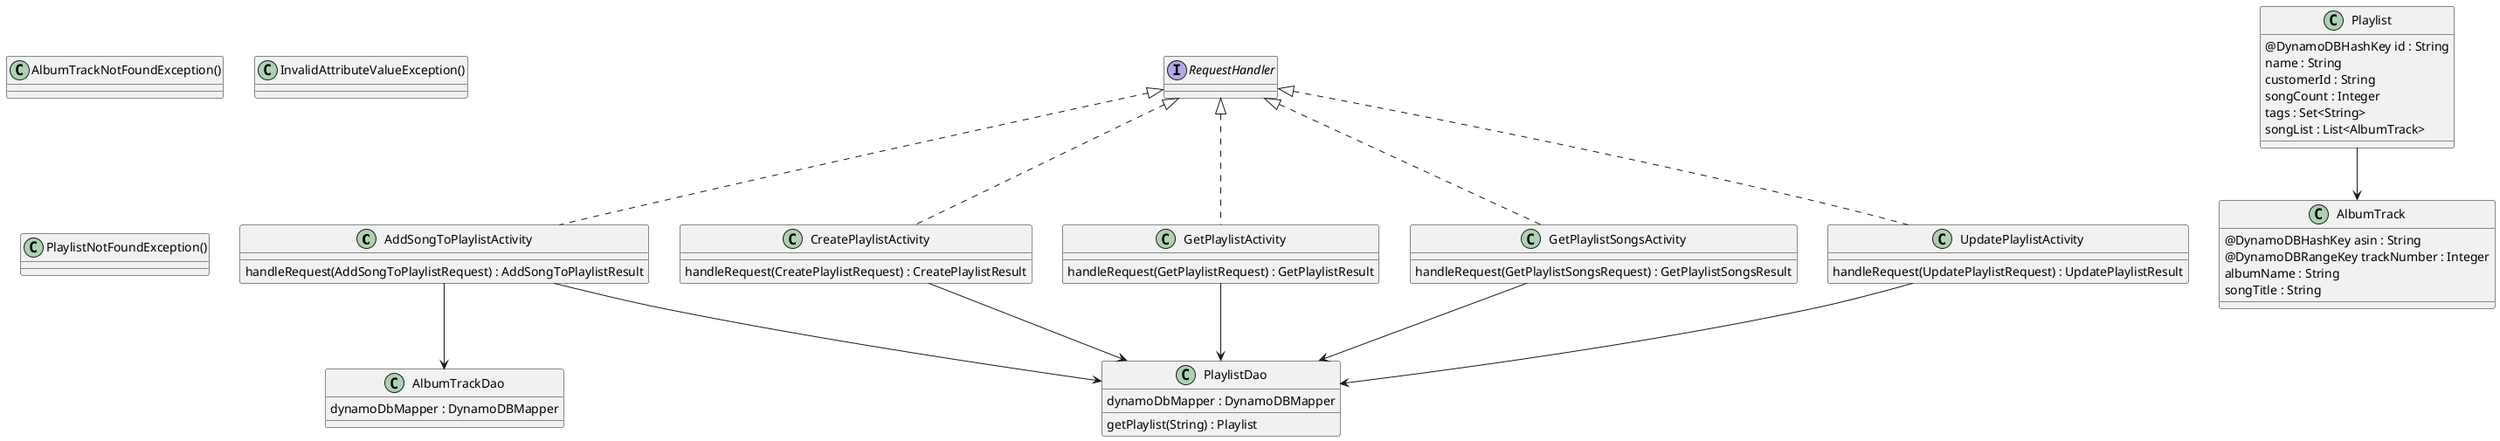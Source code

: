 PARTICIPANTS: use this file for creating the class diagram in mastery task 01
@startuml

class AddSongToPlaylistActivity implements RequestHandler {
    handleRequest(AddSongToPlaylistRequest) : AddSongToPlaylistResult
}

class CreatePlaylistActivity implements RequestHandler {
    handleRequest(CreatePlaylistRequest) : CreatePlaylistResult
}

class GetPlaylistActivity implements RequestHandler {
    handleRequest(GetPlaylistRequest) : GetPlaylistResult
}

class GetPlaylistSongsActivity implements RequestHandler {
    handleRequest(GetPlaylistSongsRequest) : GetPlaylistSongsResult
}

class UpdatePlaylistActivity implements RequestHandler {
    handleRequest(UpdatePlaylistRequest) : UpdatePlaylistResult
}


class AlbumTrackDao {
 dynamoDbMapper : DynamoDBMapper
}

class PlaylistDao {
    getPlaylist(String) : Playlist
     dynamoDbMapper : DynamoDBMapper
}

class AlbumTrack {
 @DynamoDBHashKey asin : String
 @DynamoDBRangeKey trackNumber : Integer
 albumName : String
 songTitle : String
}

class Playlist {
@DynamoDBHashKey id : String
name : String
customerId : String
songCount : Integer
tags : Set<String>
songList : List<AlbumTrack>
}

class AlbumTrackNotFoundException()

class InvalidAttributeValueException()

class PlaylistNotFoundException()

Playlist --> AlbumTrack
AddSongToPlaylistActivity --> AlbumTrackDao
CreatePlaylistActivity --> PlaylistDao
AddSongToPlaylistActivity --> PlaylistDao
GetPlaylistActivity --> PlaylistDao
GetPlaylistSongsActivity --> PlaylistDao
UpdatePlaylistActivity --> PlaylistDao

@enduml